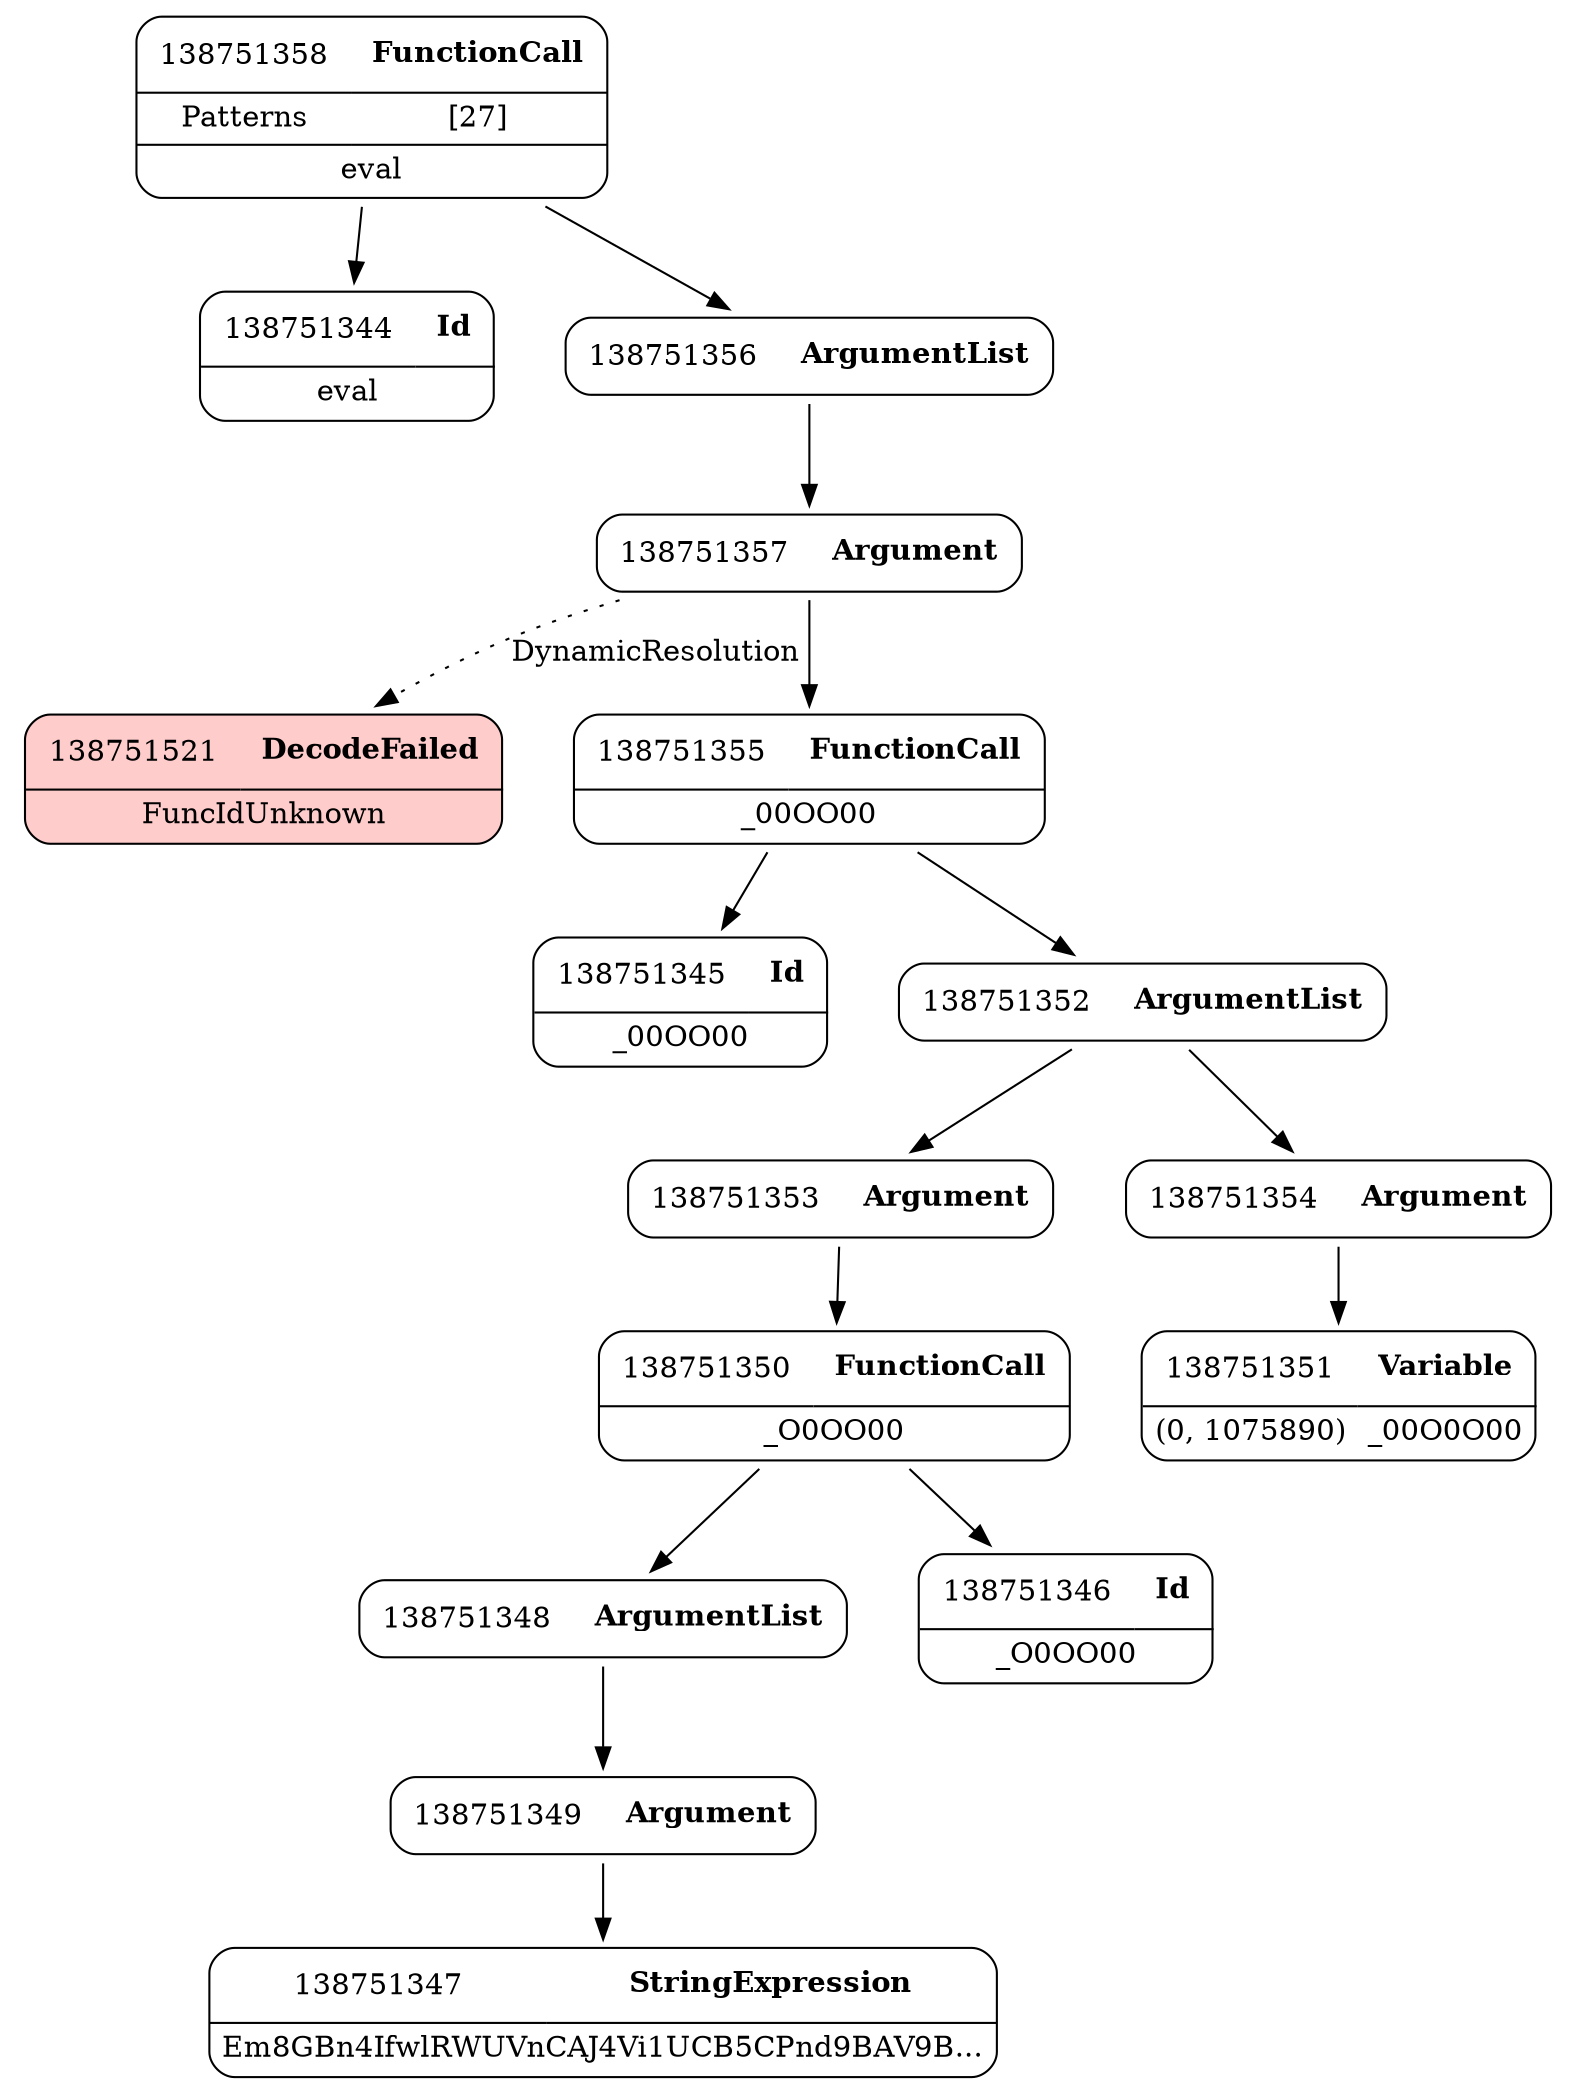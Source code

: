 digraph ast {
node [shape=none];
138751521 [label=<<TABLE border='1' cellspacing='0' cellpadding='10' style='rounded' bgcolor='#FFCCCC' ><TR><TD border='0'>138751521</TD><TD border='0'><B>DecodeFailed</B></TD></TR><HR/><TR><TD border='0' cellpadding='5' colspan='2'>FuncIdUnknown</TD></TR></TABLE>>];
138751349 [label=<<TABLE border='1' cellspacing='0' cellpadding='10' style='rounded' ><TR><TD border='0'>138751349</TD><TD border='0'><B>Argument</B></TD></TR></TABLE>>];
138751349 -> 138751347 [weight=2];
138751348 [label=<<TABLE border='1' cellspacing='0' cellpadding='10' style='rounded' ><TR><TD border='0'>138751348</TD><TD border='0'><B>ArgumentList</B></TD></TR></TABLE>>];
138751348 -> 138751349 [weight=2];
138751351 [label=<<TABLE border='1' cellspacing='0' cellpadding='10' style='rounded' ><TR><TD border='0'>138751351</TD><TD border='0'><B>Variable</B></TD></TR><HR/><TR><TD border='0' cellpadding='5'>(0, 1075890)</TD><TD border='0' cellpadding='5'>_00O0O00</TD></TR></TABLE>>];
138751350 [label=<<TABLE border='1' cellspacing='0' cellpadding='10' style='rounded' ><TR><TD border='0'>138751350</TD><TD border='0'><B>FunctionCall</B></TD></TR><HR/><TR><TD border='0' cellpadding='5' colspan='2'>_O0OO00</TD></TR></TABLE>>];
138751350 -> 138751346 [weight=2];
138751350 -> 138751348 [weight=2];
138751345 [label=<<TABLE border='1' cellspacing='0' cellpadding='10' style='rounded' ><TR><TD border='0'>138751345</TD><TD border='0'><B>Id</B></TD></TR><HR/><TR><TD border='0' cellpadding='5' colspan='2'>_00OO00</TD></TR></TABLE>>];
138751344 [label=<<TABLE border='1' cellspacing='0' cellpadding='10' style='rounded' ><TR><TD border='0'>138751344</TD><TD border='0'><B>Id</B></TD></TR><HR/><TR><TD border='0' cellpadding='5' colspan='2'>eval</TD></TR></TABLE>>];
138751347 [label=<<TABLE border='1' cellspacing='0' cellpadding='10' style='rounded' ><TR><TD border='0'>138751347</TD><TD border='0'><B>StringExpression</B></TD></TR><HR/><TR><TD border='0' cellpadding='5' colspan='2'>Em8GBn4IfwlRWUVnCAJ4Vi1UCB5CPnd9BAV9B...</TD></TR></TABLE>>];
138751346 [label=<<TABLE border='1' cellspacing='0' cellpadding='10' style='rounded' ><TR><TD border='0'>138751346</TD><TD border='0'><B>Id</B></TD></TR><HR/><TR><TD border='0' cellpadding='5' colspan='2'>_O0OO00</TD></TR></TABLE>>];
138751357 [label=<<TABLE border='1' cellspacing='0' cellpadding='10' style='rounded' ><TR><TD border='0'>138751357</TD><TD border='0'><B>Argument</B></TD></TR></TABLE>>];
138751357 -> 138751355 [weight=2];
138751357 -> 138751521 [style=dotted,label=DynamicResolution];
138751356 [label=<<TABLE border='1' cellspacing='0' cellpadding='10' style='rounded' ><TR><TD border='0'>138751356</TD><TD border='0'><B>ArgumentList</B></TD></TR></TABLE>>];
138751356 -> 138751357 [weight=2];
138751358 [label=<<TABLE border='1' cellspacing='0' cellpadding='10' style='rounded' ><TR><TD border='0'>138751358</TD><TD border='0'><B>FunctionCall</B></TD></TR><HR/><TR><TD border='0' cellpadding='5'>Patterns</TD><TD border='0' cellpadding='5'>[27]</TD></TR><HR/><TR><TD border='0' cellpadding='5' colspan='2'>eval</TD></TR></TABLE>>];
138751358 -> 138751344 [weight=2];
138751358 -> 138751356 [weight=2];
138751353 [label=<<TABLE border='1' cellspacing='0' cellpadding='10' style='rounded' ><TR><TD border='0'>138751353</TD><TD border='0'><B>Argument</B></TD></TR></TABLE>>];
138751353 -> 138751350 [weight=2];
138751352 [label=<<TABLE border='1' cellspacing='0' cellpadding='10' style='rounded' ><TR><TD border='0'>138751352</TD><TD border='0'><B>ArgumentList</B></TD></TR></TABLE>>];
138751352 -> 138751353 [weight=2];
138751352 -> 138751354 [weight=2];
138751355 [label=<<TABLE border='1' cellspacing='0' cellpadding='10' style='rounded' ><TR><TD border='0'>138751355</TD><TD border='0'><B>FunctionCall</B></TD></TR><HR/><TR><TD border='0' cellpadding='5' colspan='2'>_00OO00</TD></TR></TABLE>>];
138751355 -> 138751345 [weight=2];
138751355 -> 138751352 [weight=2];
138751354 [label=<<TABLE border='1' cellspacing='0' cellpadding='10' style='rounded' ><TR><TD border='0'>138751354</TD><TD border='0'><B>Argument</B></TD></TR></TABLE>>];
138751354 -> 138751351 [weight=2];
}
